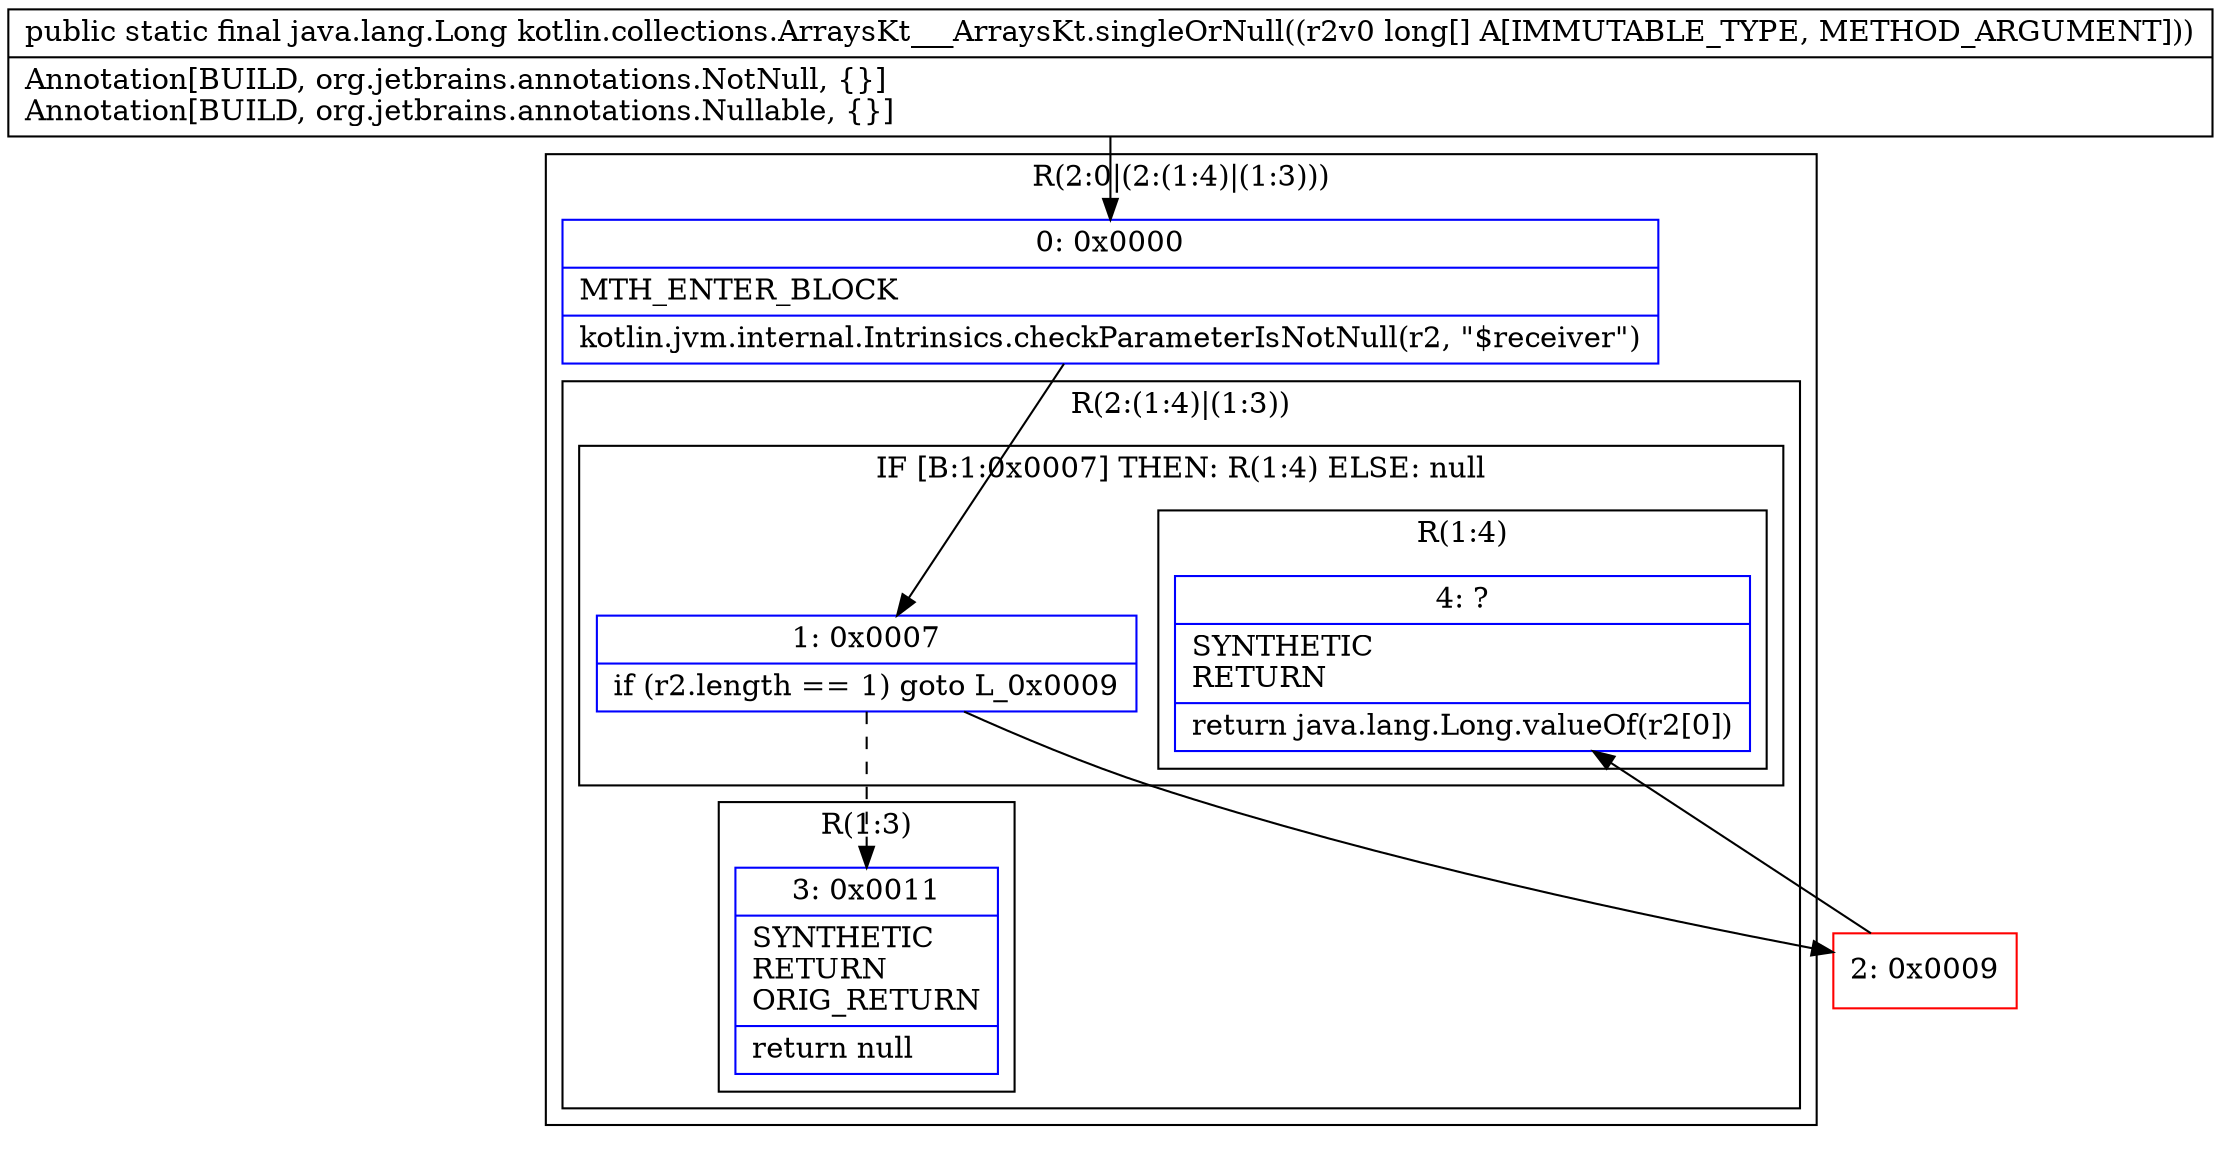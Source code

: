 digraph "CFG forkotlin.collections.ArraysKt___ArraysKt.singleOrNull([J)Ljava\/lang\/Long;" {
subgraph cluster_Region_292276984 {
label = "R(2:0|(2:(1:4)|(1:3)))";
node [shape=record,color=blue];
Node_0 [shape=record,label="{0\:\ 0x0000|MTH_ENTER_BLOCK\l|kotlin.jvm.internal.Intrinsics.checkParameterIsNotNull(r2, \"$receiver\")\l}"];
subgraph cluster_Region_1063065123 {
label = "R(2:(1:4)|(1:3))";
node [shape=record,color=blue];
subgraph cluster_IfRegion_404295261 {
label = "IF [B:1:0x0007] THEN: R(1:4) ELSE: null";
node [shape=record,color=blue];
Node_1 [shape=record,label="{1\:\ 0x0007|if (r2.length == 1) goto L_0x0009\l}"];
subgraph cluster_Region_2140243134 {
label = "R(1:4)";
node [shape=record,color=blue];
Node_4 [shape=record,label="{4\:\ ?|SYNTHETIC\lRETURN\l|return java.lang.Long.valueOf(r2[0])\l}"];
}
}
subgraph cluster_Region_820161982 {
label = "R(1:3)";
node [shape=record,color=blue];
Node_3 [shape=record,label="{3\:\ 0x0011|SYNTHETIC\lRETURN\lORIG_RETURN\l|return null\l}"];
}
}
}
Node_2 [shape=record,color=red,label="{2\:\ 0x0009}"];
MethodNode[shape=record,label="{public static final java.lang.Long kotlin.collections.ArraysKt___ArraysKt.singleOrNull((r2v0 long[] A[IMMUTABLE_TYPE, METHOD_ARGUMENT]))  | Annotation[BUILD, org.jetbrains.annotations.NotNull, \{\}]\lAnnotation[BUILD, org.jetbrains.annotations.Nullable, \{\}]\l}"];
MethodNode -> Node_0;
Node_0 -> Node_1;
Node_1 -> Node_2;
Node_1 -> Node_3[style=dashed];
Node_2 -> Node_4;
}

